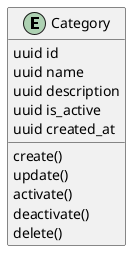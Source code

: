 @startuml

entity Category

Category : uuid id
Category : uuid name
Category : uuid description
Category : uuid is_active
Category : uuid created_at

Category : create()
Category : update()
Category : activate()
Category : deactivate()
Category : delete()



@enduml